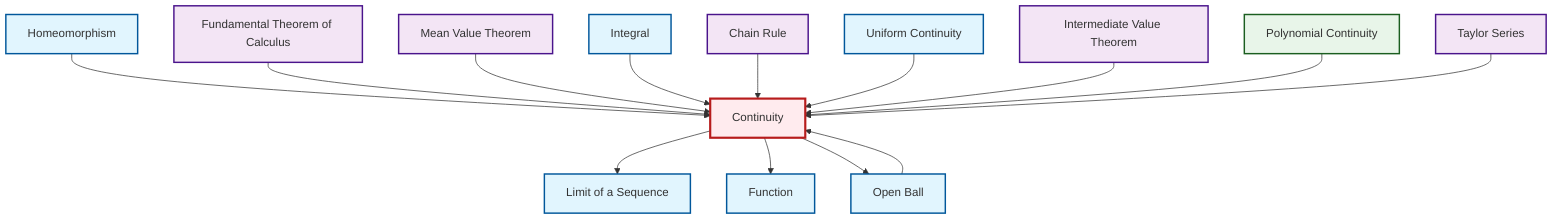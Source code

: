 graph TD
    classDef definition fill:#e1f5fe,stroke:#01579b,stroke-width:2px
    classDef theorem fill:#f3e5f5,stroke:#4a148c,stroke-width:2px
    classDef axiom fill:#fff3e0,stroke:#e65100,stroke-width:2px
    classDef example fill:#e8f5e9,stroke:#1b5e20,stroke-width:2px
    classDef current fill:#ffebee,stroke:#b71c1c,stroke-width:3px
    thm-intermediate-value["Intermediate Value Theorem"]:::theorem
    def-uniform-continuity["Uniform Continuity"]:::definition
    thm-fundamental-calculus["Fundamental Theorem of Calculus"]:::theorem
    ex-polynomial-continuity["Polynomial Continuity"]:::example
    thm-mean-value["Mean Value Theorem"]:::theorem
    def-integral["Integral"]:::definition
    thm-chain-rule["Chain Rule"]:::theorem
    def-continuity["Continuity"]:::definition
    def-function["Function"]:::definition
    thm-taylor-series["Taylor Series"]:::theorem
    def-open-ball["Open Ball"]:::definition
    def-homeomorphism["Homeomorphism"]:::definition
    def-limit["Limit of a Sequence"]:::definition
    def-open-ball --> def-continuity
    def-homeomorphism --> def-continuity
    def-continuity --> def-limit
    def-continuity --> def-function
    thm-fundamental-calculus --> def-continuity
    thm-mean-value --> def-continuity
    def-integral --> def-continuity
    thm-chain-rule --> def-continuity
    def-uniform-continuity --> def-continuity
    thm-intermediate-value --> def-continuity
    ex-polynomial-continuity --> def-continuity
    thm-taylor-series --> def-continuity
    def-continuity --> def-open-ball
    class def-continuity current